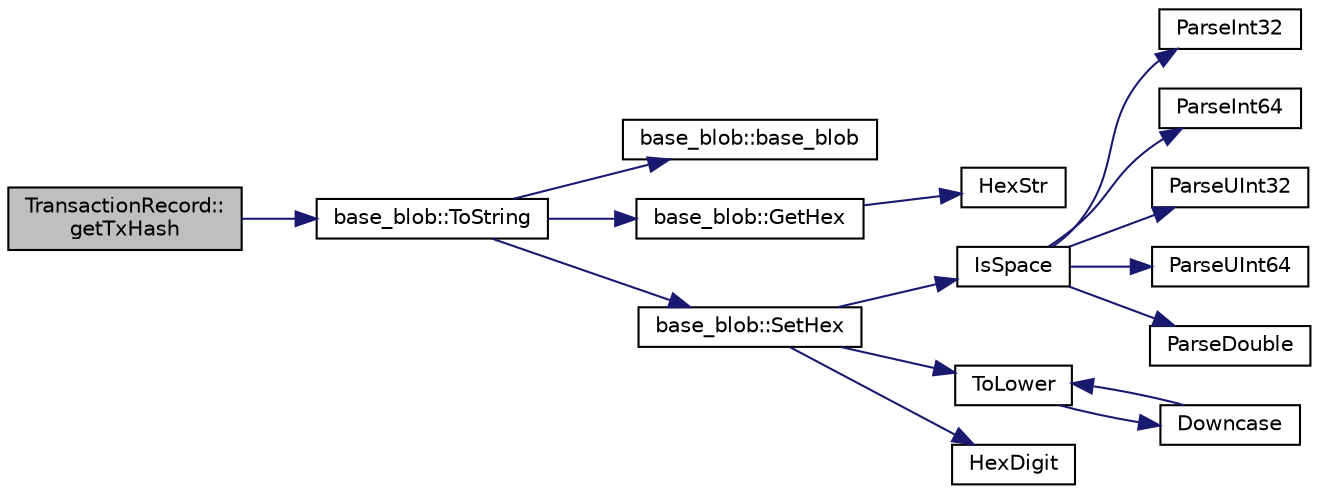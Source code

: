 digraph "TransactionRecord::getTxHash"
{
  edge [fontname="Helvetica",fontsize="10",labelfontname="Helvetica",labelfontsize="10"];
  node [fontname="Helvetica",fontsize="10",shape=record];
  rankdir="LR";
  Node1 [label="TransactionRecord::\lgetTxHash",height=0.2,width=0.4,color="black", fillcolor="grey75", style="filled", fontcolor="black"];
  Node1 -> Node2 [color="midnightblue",fontsize="10",style="solid",fontname="Helvetica"];
  Node2 [label="base_blob::ToString",height=0.2,width=0.4,color="black", fillcolor="white", style="filled",URL="$classbase__blob.html#a1a26b5da921f48b09b228d1bfda05088"];
  Node2 -> Node3 [color="midnightblue",fontsize="10",style="solid",fontname="Helvetica"];
  Node3 [label="base_blob::base_blob",height=0.2,width=0.4,color="black", fillcolor="white", style="filled",URL="$classbase__blob.html#ada7be83089951dc9438f384c0587cf29"];
  Node2 -> Node4 [color="midnightblue",fontsize="10",style="solid",fontname="Helvetica"];
  Node4 [label="base_blob::GetHex",height=0.2,width=0.4,color="black", fillcolor="white", style="filled",URL="$classbase__blob.html#a9541747b1f91f9469ac0aff90665bd32"];
  Node4 -> Node5 [color="midnightblue",fontsize="10",style="solid",fontname="Helvetica"];
  Node5 [label="HexStr",height=0.2,width=0.4,color="black", fillcolor="white", style="filled",URL="$strencodings_8h.html#af003e10d5d34c3271ca57ec79059a5ae"];
  Node2 -> Node6 [color="midnightblue",fontsize="10",style="solid",fontname="Helvetica"];
  Node6 [label="base_blob::SetHex",height=0.2,width=0.4,color="black", fillcolor="white", style="filled",URL="$classbase__blob.html#a5ec1f681a2830f4e180fe664c0eb4dd0"];
  Node6 -> Node7 [color="midnightblue",fontsize="10",style="solid",fontname="Helvetica"];
  Node7 [label="IsSpace",height=0.2,width=0.4,color="black", fillcolor="white", style="filled",URL="$strencodings_8h.html#aa30de1eac29287732050df7168cde03a",tooltip="Tests if the given character is a whitespace character. "];
  Node7 -> Node8 [color="midnightblue",fontsize="10",style="solid",fontname="Helvetica"];
  Node8 [label="ParseInt32",height=0.2,width=0.4,color="black", fillcolor="white", style="filled",URL="$strencodings_8h.html#a28581aab6ddb04da2c69bd0f0ffee6ae",tooltip="Convert string to signed 32-bit integer with strict parse error feedback. "];
  Node7 -> Node9 [color="midnightblue",fontsize="10",style="solid",fontname="Helvetica"];
  Node9 [label="ParseInt64",height=0.2,width=0.4,color="black", fillcolor="white", style="filled",URL="$strencodings_8h.html#a7598ac1ae52f69abe5f103fc6e4c9bd9",tooltip="Convert string to signed 64-bit integer with strict parse error feedback. "];
  Node7 -> Node10 [color="midnightblue",fontsize="10",style="solid",fontname="Helvetica"];
  Node10 [label="ParseUInt32",height=0.2,width=0.4,color="black", fillcolor="white", style="filled",URL="$strencodings_8h.html#ad4cd67d1bc9cc91801e9c22a0bd94ca7",tooltip="Convert decimal string to unsigned 32-bit integer with strict parse error feedback. "];
  Node7 -> Node11 [color="midnightblue",fontsize="10",style="solid",fontname="Helvetica"];
  Node11 [label="ParseUInt64",height=0.2,width=0.4,color="black", fillcolor="white", style="filled",URL="$strencodings_8h.html#ab721ae646504bb11a2ac467cc9013659",tooltip="Convert decimal string to unsigned 64-bit integer with strict parse error feedback. "];
  Node7 -> Node12 [color="midnightblue",fontsize="10",style="solid",fontname="Helvetica"];
  Node12 [label="ParseDouble",height=0.2,width=0.4,color="black", fillcolor="white", style="filled",URL="$strencodings_8h.html#ab126210409626dcb61aeb0e4300a8a46",tooltip="Convert string to double with strict parse error feedback. "];
  Node6 -> Node13 [color="midnightblue",fontsize="10",style="solid",fontname="Helvetica"];
  Node13 [label="ToLower",height=0.2,width=0.4,color="black", fillcolor="white", style="filled",URL="$strencodings_8h.html#a3556fcd948bc859caaa04f7355a71b16",tooltip="Converts the given character to its lowercase equivalent. "];
  Node13 -> Node14 [color="midnightblue",fontsize="10",style="solid",fontname="Helvetica"];
  Node14 [label="Downcase",height=0.2,width=0.4,color="black", fillcolor="white", style="filled",URL="$strencodings_8h.html#a0112c4a0e8c623b7fc4a52730c57e2d0",tooltip="Converts the given string to its lowercase equivalent. "];
  Node14 -> Node13 [color="midnightblue",fontsize="10",style="solid",fontname="Helvetica"];
  Node6 -> Node15 [color="midnightblue",fontsize="10",style="solid",fontname="Helvetica"];
  Node15 [label="HexDigit",height=0.2,width=0.4,color="black", fillcolor="white", style="filled",URL="$strencodings_8cpp.html#aa59e8a8c5a39cb5041f93bb95dd02119"];
}
